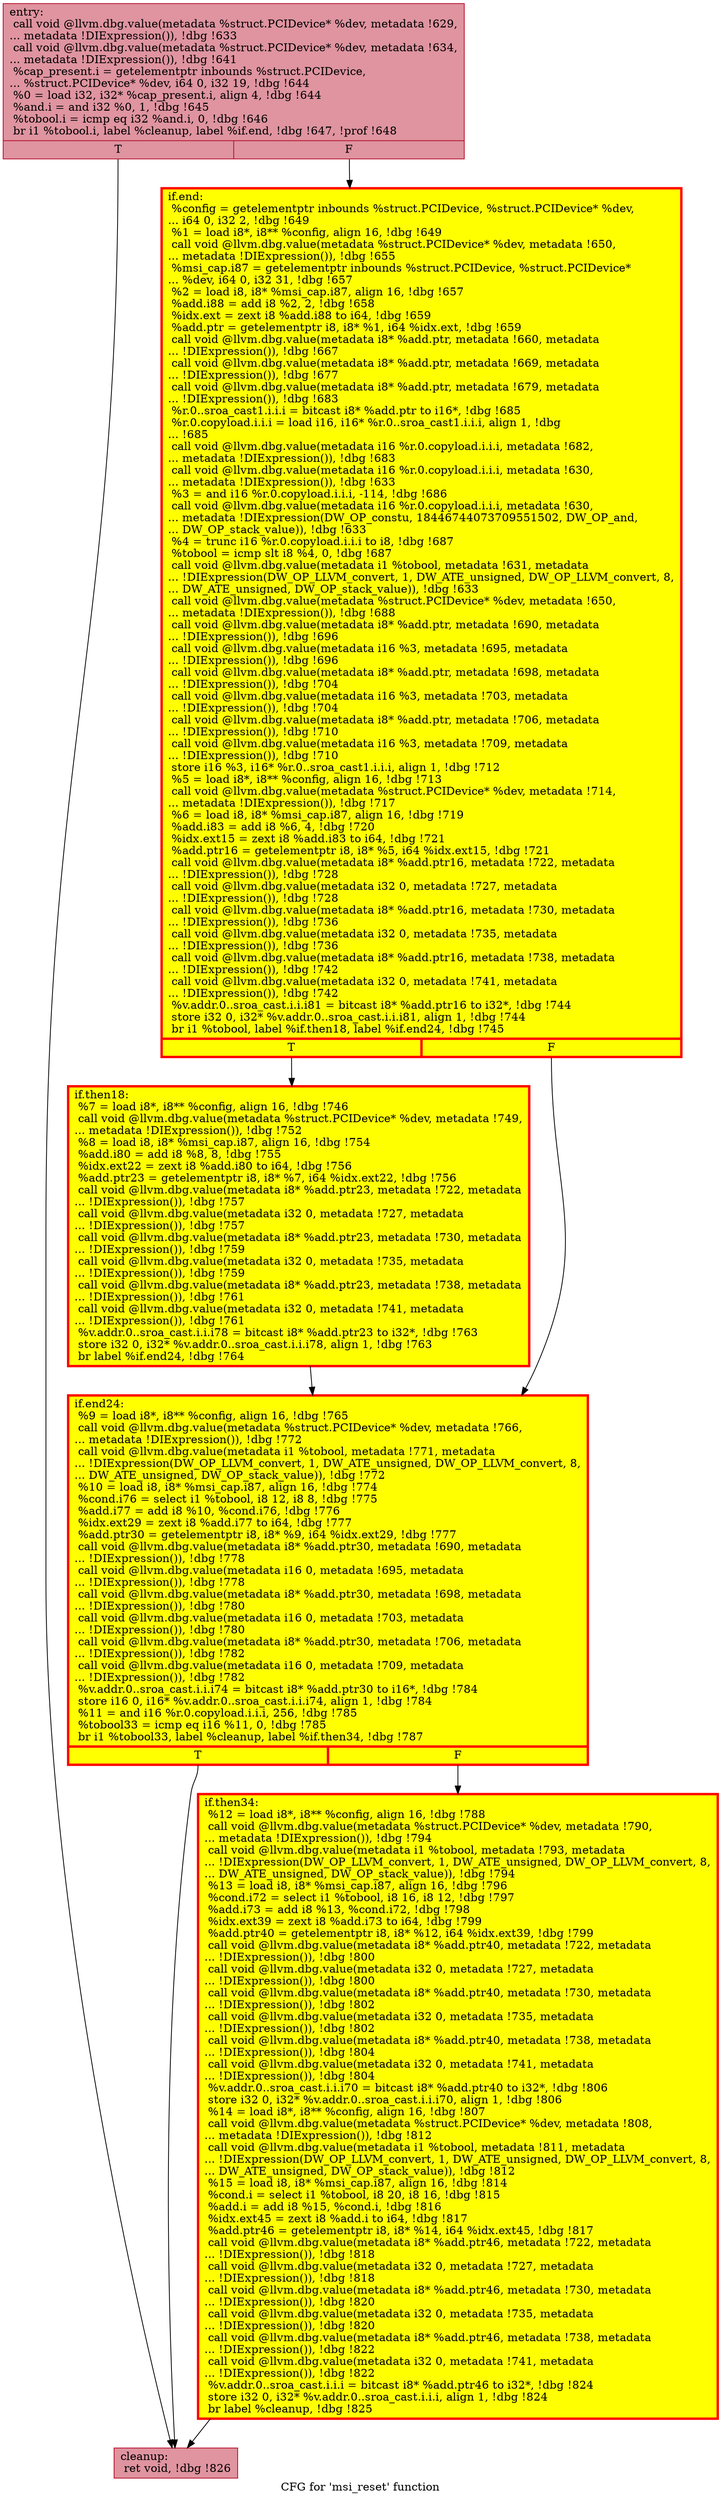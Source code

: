 digraph "CFG for 'msi_reset' function" {
	label="CFG for 'msi_reset' function";

	Node0x557a0d92ba40 [shape=record,color="#b70d28ff", style=filled, fillcolor="#b70d2870",label="{entry:\l  call void @llvm.dbg.value(metadata %struct.PCIDevice* %dev, metadata !629,\l... metadata !DIExpression()), !dbg !633\l  call void @llvm.dbg.value(metadata %struct.PCIDevice* %dev, metadata !634,\l... metadata !DIExpression()), !dbg !641\l  %cap_present.i = getelementptr inbounds %struct.PCIDevice,\l... %struct.PCIDevice* %dev, i64 0, i32 19, !dbg !644\l  %0 = load i32, i32* %cap_present.i, align 4, !dbg !644\l  %and.i = and i32 %0, 1, !dbg !645\l  %tobool.i = icmp eq i32 %and.i, 0, !dbg !646\l  br i1 %tobool.i, label %cleanup, label %if.end, !dbg !647, !prof !648\l|{<s0>T|<s1>F}}"];
	Node0x557a0d92ba40:s0 -> Node0x557a0d92d7e0;
	Node0x557a0d92ba40:s1 -> Node0x557a0d92d3f0;
	Node0x557a0d92d3f0 [shape=record,penwidth=3.0, style="filled", color="red", fillcolor="yellow",label="{if.end:                                           \l  %config = getelementptr inbounds %struct.PCIDevice, %struct.PCIDevice* %dev,\l... i64 0, i32 2, !dbg !649\l  %1 = load i8*, i8** %config, align 16, !dbg !649\l  call void @llvm.dbg.value(metadata %struct.PCIDevice* %dev, metadata !650,\l... metadata !DIExpression()), !dbg !655\l  %msi_cap.i87 = getelementptr inbounds %struct.PCIDevice, %struct.PCIDevice*\l... %dev, i64 0, i32 31, !dbg !657\l  %2 = load i8, i8* %msi_cap.i87, align 16, !dbg !657\l  %add.i88 = add i8 %2, 2, !dbg !658\l  %idx.ext = zext i8 %add.i88 to i64, !dbg !659\l  %add.ptr = getelementptr i8, i8* %1, i64 %idx.ext, !dbg !659\l  call void @llvm.dbg.value(metadata i8* %add.ptr, metadata !660, metadata\l... !DIExpression()), !dbg !667\l  call void @llvm.dbg.value(metadata i8* %add.ptr, metadata !669, metadata\l... !DIExpression()), !dbg !677\l  call void @llvm.dbg.value(metadata i8* %add.ptr, metadata !679, metadata\l... !DIExpression()), !dbg !683\l  %r.0..sroa_cast1.i.i.i = bitcast i8* %add.ptr to i16*, !dbg !685\l  %r.0.copyload.i.i.i = load i16, i16* %r.0..sroa_cast1.i.i.i, align 1, !dbg\l... !685\l  call void @llvm.dbg.value(metadata i16 %r.0.copyload.i.i.i, metadata !682,\l... metadata !DIExpression()), !dbg !683\l  call void @llvm.dbg.value(metadata i16 %r.0.copyload.i.i.i, metadata !630,\l... metadata !DIExpression()), !dbg !633\l  %3 = and i16 %r.0.copyload.i.i.i, -114, !dbg !686\l  call void @llvm.dbg.value(metadata i16 %r.0.copyload.i.i.i, metadata !630,\l... metadata !DIExpression(DW_OP_constu, 18446744073709551502, DW_OP_and,\l... DW_OP_stack_value)), !dbg !633\l  %4 = trunc i16 %r.0.copyload.i.i.i to i8, !dbg !687\l  %tobool = icmp slt i8 %4, 0, !dbg !687\l  call void @llvm.dbg.value(metadata i1 %tobool, metadata !631, metadata\l... !DIExpression(DW_OP_LLVM_convert, 1, DW_ATE_unsigned, DW_OP_LLVM_convert, 8,\l... DW_ATE_unsigned, DW_OP_stack_value)), !dbg !633\l  call void @llvm.dbg.value(metadata %struct.PCIDevice* %dev, metadata !650,\l... metadata !DIExpression()), !dbg !688\l  call void @llvm.dbg.value(metadata i8* %add.ptr, metadata !690, metadata\l... !DIExpression()), !dbg !696\l  call void @llvm.dbg.value(metadata i16 %3, metadata !695, metadata\l... !DIExpression()), !dbg !696\l  call void @llvm.dbg.value(metadata i8* %add.ptr, metadata !698, metadata\l... !DIExpression()), !dbg !704\l  call void @llvm.dbg.value(metadata i16 %3, metadata !703, metadata\l... !DIExpression()), !dbg !704\l  call void @llvm.dbg.value(metadata i8* %add.ptr, metadata !706, metadata\l... !DIExpression()), !dbg !710\l  call void @llvm.dbg.value(metadata i16 %3, metadata !709, metadata\l... !DIExpression()), !dbg !710\l  store i16 %3, i16* %r.0..sroa_cast1.i.i.i, align 1, !dbg !712\l  %5 = load i8*, i8** %config, align 16, !dbg !713\l  call void @llvm.dbg.value(metadata %struct.PCIDevice* %dev, metadata !714,\l... metadata !DIExpression()), !dbg !717\l  %6 = load i8, i8* %msi_cap.i87, align 16, !dbg !719\l  %add.i83 = add i8 %6, 4, !dbg !720\l  %idx.ext15 = zext i8 %add.i83 to i64, !dbg !721\l  %add.ptr16 = getelementptr i8, i8* %5, i64 %idx.ext15, !dbg !721\l  call void @llvm.dbg.value(metadata i8* %add.ptr16, metadata !722, metadata\l... !DIExpression()), !dbg !728\l  call void @llvm.dbg.value(metadata i32 0, metadata !727, metadata\l... !DIExpression()), !dbg !728\l  call void @llvm.dbg.value(metadata i8* %add.ptr16, metadata !730, metadata\l... !DIExpression()), !dbg !736\l  call void @llvm.dbg.value(metadata i32 0, metadata !735, metadata\l... !DIExpression()), !dbg !736\l  call void @llvm.dbg.value(metadata i8* %add.ptr16, metadata !738, metadata\l... !DIExpression()), !dbg !742\l  call void @llvm.dbg.value(metadata i32 0, metadata !741, metadata\l... !DIExpression()), !dbg !742\l  %v.addr.0..sroa_cast.i.i.i81 = bitcast i8* %add.ptr16 to i32*, !dbg !744\l  store i32 0, i32* %v.addr.0..sroa_cast.i.i.i81, align 1, !dbg !744\l  br i1 %tobool, label %if.then18, label %if.end24, !dbg !745\l|{<s0>T|<s1>F}}"];
	Node0x557a0d92d3f0:s0 -> Node0x557a0d930d00;
	Node0x557a0d92d3f0:s1 -> Node0x557a0d930d70;
	Node0x557a0d930d00 [shape=record,penwidth=3.0, style="filled", color="red", fillcolor="yellow",label="{if.then18:                                        \l  %7 = load i8*, i8** %config, align 16, !dbg !746\l  call void @llvm.dbg.value(metadata %struct.PCIDevice* %dev, metadata !749,\l... metadata !DIExpression()), !dbg !752\l  %8 = load i8, i8* %msi_cap.i87, align 16, !dbg !754\l  %add.i80 = add i8 %8, 8, !dbg !755\l  %idx.ext22 = zext i8 %add.i80 to i64, !dbg !756\l  %add.ptr23 = getelementptr i8, i8* %7, i64 %idx.ext22, !dbg !756\l  call void @llvm.dbg.value(metadata i8* %add.ptr23, metadata !722, metadata\l... !DIExpression()), !dbg !757\l  call void @llvm.dbg.value(metadata i32 0, metadata !727, metadata\l... !DIExpression()), !dbg !757\l  call void @llvm.dbg.value(metadata i8* %add.ptr23, metadata !730, metadata\l... !DIExpression()), !dbg !759\l  call void @llvm.dbg.value(metadata i32 0, metadata !735, metadata\l... !DIExpression()), !dbg !759\l  call void @llvm.dbg.value(metadata i8* %add.ptr23, metadata !738, metadata\l... !DIExpression()), !dbg !761\l  call void @llvm.dbg.value(metadata i32 0, metadata !741, metadata\l... !DIExpression()), !dbg !761\l  %v.addr.0..sroa_cast.i.i.i78 = bitcast i8* %add.ptr23 to i32*, !dbg !763\l  store i32 0, i32* %v.addr.0..sroa_cast.i.i.i78, align 1, !dbg !763\l  br label %if.end24, !dbg !764\l}"];
	Node0x557a0d930d00 -> Node0x557a0d930d70;
	Node0x557a0d930d70 [shape=record,penwidth=3.0, style="filled", color="red", fillcolor="yellow",label="{if.end24:                                         \l  %9 = load i8*, i8** %config, align 16, !dbg !765\l  call void @llvm.dbg.value(metadata %struct.PCIDevice* %dev, metadata !766,\l... metadata !DIExpression()), !dbg !772\l  call void @llvm.dbg.value(metadata i1 %tobool, metadata !771, metadata\l... !DIExpression(DW_OP_LLVM_convert, 1, DW_ATE_unsigned, DW_OP_LLVM_convert, 8,\l... DW_ATE_unsigned, DW_OP_stack_value)), !dbg !772\l  %10 = load i8, i8* %msi_cap.i87, align 16, !dbg !774\l  %cond.i76 = select i1 %tobool, i8 12, i8 8, !dbg !775\l  %add.i77 = add i8 %10, %cond.i76, !dbg !776\l  %idx.ext29 = zext i8 %add.i77 to i64, !dbg !777\l  %add.ptr30 = getelementptr i8, i8* %9, i64 %idx.ext29, !dbg !777\l  call void @llvm.dbg.value(metadata i8* %add.ptr30, metadata !690, metadata\l... !DIExpression()), !dbg !778\l  call void @llvm.dbg.value(metadata i16 0, metadata !695, metadata\l... !DIExpression()), !dbg !778\l  call void @llvm.dbg.value(metadata i8* %add.ptr30, metadata !698, metadata\l... !DIExpression()), !dbg !780\l  call void @llvm.dbg.value(metadata i16 0, metadata !703, metadata\l... !DIExpression()), !dbg !780\l  call void @llvm.dbg.value(metadata i8* %add.ptr30, metadata !706, metadata\l... !DIExpression()), !dbg !782\l  call void @llvm.dbg.value(metadata i16 0, metadata !709, metadata\l... !DIExpression()), !dbg !782\l  %v.addr.0..sroa_cast.i.i.i74 = bitcast i8* %add.ptr30 to i16*, !dbg !784\l  store i16 0, i16* %v.addr.0..sroa_cast.i.i.i74, align 1, !dbg !784\l  %11 = and i16 %r.0.copyload.i.i.i, 256, !dbg !785\l  %tobool33 = icmp eq i16 %11, 0, !dbg !785\l  br i1 %tobool33, label %cleanup, label %if.then34, !dbg !787\l|{<s0>T|<s1>F}}"];
	Node0x557a0d930d70:s0 -> Node0x557a0d92d7e0;
	Node0x557a0d930d70:s1 -> Node0x557a0d932180;
	Node0x557a0d932180 [shape=record,penwidth=3.0, style="filled", color="red", fillcolor="yellow",label="{if.then34:                                        \l  %12 = load i8*, i8** %config, align 16, !dbg !788\l  call void @llvm.dbg.value(metadata %struct.PCIDevice* %dev, metadata !790,\l... metadata !DIExpression()), !dbg !794\l  call void @llvm.dbg.value(metadata i1 %tobool, metadata !793, metadata\l... !DIExpression(DW_OP_LLVM_convert, 1, DW_ATE_unsigned, DW_OP_LLVM_convert, 8,\l... DW_ATE_unsigned, DW_OP_stack_value)), !dbg !794\l  %13 = load i8, i8* %msi_cap.i87, align 16, !dbg !796\l  %cond.i72 = select i1 %tobool, i8 16, i8 12, !dbg !797\l  %add.i73 = add i8 %13, %cond.i72, !dbg !798\l  %idx.ext39 = zext i8 %add.i73 to i64, !dbg !799\l  %add.ptr40 = getelementptr i8, i8* %12, i64 %idx.ext39, !dbg !799\l  call void @llvm.dbg.value(metadata i8* %add.ptr40, metadata !722, metadata\l... !DIExpression()), !dbg !800\l  call void @llvm.dbg.value(metadata i32 0, metadata !727, metadata\l... !DIExpression()), !dbg !800\l  call void @llvm.dbg.value(metadata i8* %add.ptr40, metadata !730, metadata\l... !DIExpression()), !dbg !802\l  call void @llvm.dbg.value(metadata i32 0, metadata !735, metadata\l... !DIExpression()), !dbg !802\l  call void @llvm.dbg.value(metadata i8* %add.ptr40, metadata !738, metadata\l... !DIExpression()), !dbg !804\l  call void @llvm.dbg.value(metadata i32 0, metadata !741, metadata\l... !DIExpression()), !dbg !804\l  %v.addr.0..sroa_cast.i.i.i70 = bitcast i8* %add.ptr40 to i32*, !dbg !806\l  store i32 0, i32* %v.addr.0..sroa_cast.i.i.i70, align 1, !dbg !806\l  %14 = load i8*, i8** %config, align 16, !dbg !807\l  call void @llvm.dbg.value(metadata %struct.PCIDevice* %dev, metadata !808,\l... metadata !DIExpression()), !dbg !812\l  call void @llvm.dbg.value(metadata i1 %tobool, metadata !811, metadata\l... !DIExpression(DW_OP_LLVM_convert, 1, DW_ATE_unsigned, DW_OP_LLVM_convert, 8,\l... DW_ATE_unsigned, DW_OP_stack_value)), !dbg !812\l  %15 = load i8, i8* %msi_cap.i87, align 16, !dbg !814\l  %cond.i = select i1 %tobool, i8 20, i8 16, !dbg !815\l  %add.i = add i8 %15, %cond.i, !dbg !816\l  %idx.ext45 = zext i8 %add.i to i64, !dbg !817\l  %add.ptr46 = getelementptr i8, i8* %14, i64 %idx.ext45, !dbg !817\l  call void @llvm.dbg.value(metadata i8* %add.ptr46, metadata !722, metadata\l... !DIExpression()), !dbg !818\l  call void @llvm.dbg.value(metadata i32 0, metadata !727, metadata\l... !DIExpression()), !dbg !818\l  call void @llvm.dbg.value(metadata i8* %add.ptr46, metadata !730, metadata\l... !DIExpression()), !dbg !820\l  call void @llvm.dbg.value(metadata i32 0, metadata !735, metadata\l... !DIExpression()), !dbg !820\l  call void @llvm.dbg.value(metadata i8* %add.ptr46, metadata !738, metadata\l... !DIExpression()), !dbg !822\l  call void @llvm.dbg.value(metadata i32 0, metadata !741, metadata\l... !DIExpression()), !dbg !822\l  %v.addr.0..sroa_cast.i.i.i = bitcast i8* %add.ptr46 to i32*, !dbg !824\l  store i32 0, i32* %v.addr.0..sroa_cast.i.i.i, align 1, !dbg !824\l  br label %cleanup, !dbg !825\l}"];
	Node0x557a0d932180 -> Node0x557a0d92d7e0;
	Node0x557a0d92d7e0 [shape=record,color="#b70d28ff", style=filled, fillcolor="#b70d2870",label="{cleanup:                                          \l  ret void, !dbg !826\l}"];
}
